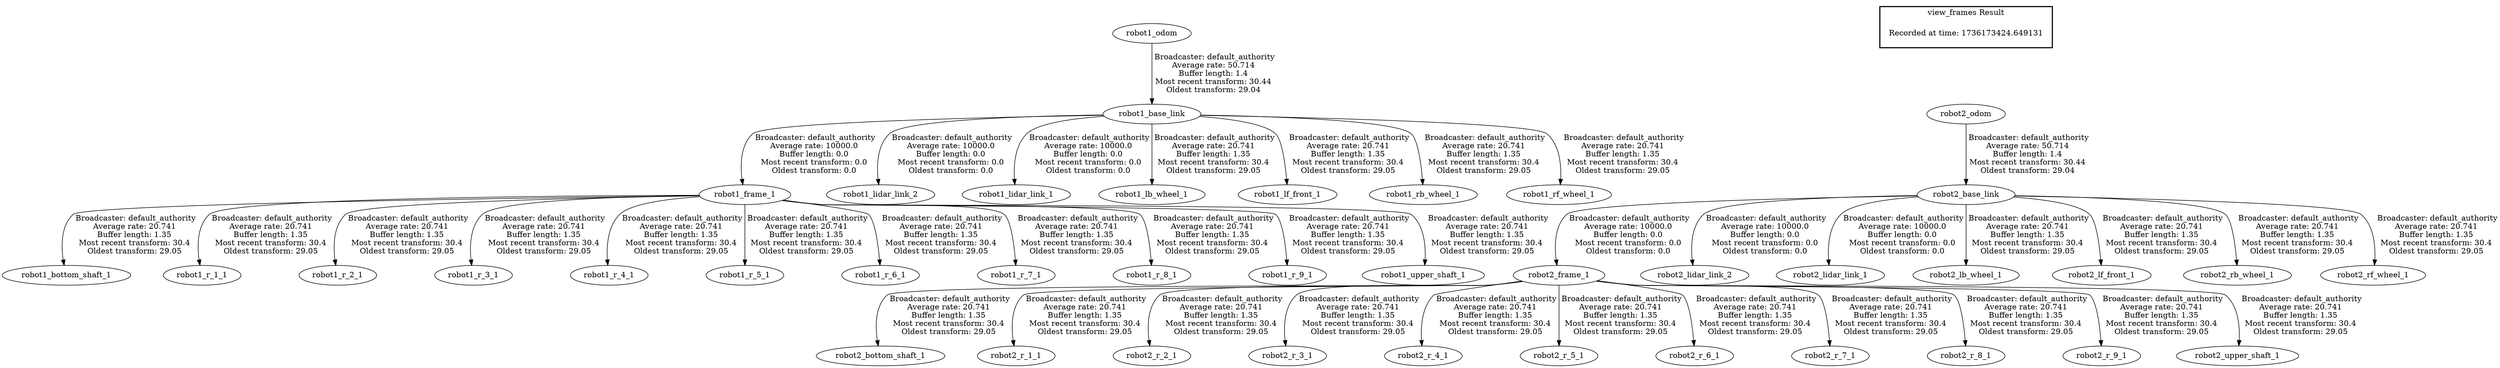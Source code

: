 digraph G {
"robot1_odom" -> "robot1_base_link"[label=" Broadcaster: default_authority\nAverage rate: 50.714\nBuffer length: 1.4\nMost recent transform: 30.44\nOldest transform: 29.04\n"];
"robot2_base_link" -> "robot2_frame_1"[label=" Broadcaster: default_authority\nAverage rate: 10000.0\nBuffer length: 0.0\nMost recent transform: 0.0\nOldest transform: 0.0\n"];
"robot2_odom" -> "robot2_base_link"[label=" Broadcaster: default_authority\nAverage rate: 50.714\nBuffer length: 1.4\nMost recent transform: 30.44\nOldest transform: 29.04\n"];
"robot2_base_link" -> "robot2_lidar_link_2"[label=" Broadcaster: default_authority\nAverage rate: 10000.0\nBuffer length: 0.0\nMost recent transform: 0.0\nOldest transform: 0.0\n"];
"robot2_base_link" -> "robot2_lidar_link_1"[label=" Broadcaster: default_authority\nAverage rate: 10000.0\nBuffer length: 0.0\nMost recent transform: 0.0\nOldest transform: 0.0\n"];
"robot1_base_link" -> "robot1_frame_1"[label=" Broadcaster: default_authority\nAverage rate: 10000.0\nBuffer length: 0.0\nMost recent transform: 0.0\nOldest transform: 0.0\n"];
"robot1_base_link" -> "robot1_lidar_link_2"[label=" Broadcaster: default_authority\nAverage rate: 10000.0\nBuffer length: 0.0\nMost recent transform: 0.0\nOldest transform: 0.0\n"];
"robot1_base_link" -> "robot1_lidar_link_1"[label=" Broadcaster: default_authority\nAverage rate: 10000.0\nBuffer length: 0.0\nMost recent transform: 0.0\nOldest transform: 0.0\n"];
"robot2_frame_1" -> "robot2_bottom_shaft_1"[label=" Broadcaster: default_authority\nAverage rate: 20.741\nBuffer length: 1.35\nMost recent transform: 30.4\nOldest transform: 29.05\n"];
"robot2_base_link" -> "robot2_lb_wheel_1"[label=" Broadcaster: default_authority\nAverage rate: 20.741\nBuffer length: 1.35\nMost recent transform: 30.4\nOldest transform: 29.05\n"];
"robot2_base_link" -> "robot2_lf_front_1"[label=" Broadcaster: default_authority\nAverage rate: 20.741\nBuffer length: 1.35\nMost recent transform: 30.4\nOldest transform: 29.05\n"];
"robot2_frame_1" -> "robot2_r_1_1"[label=" Broadcaster: default_authority\nAverage rate: 20.741\nBuffer length: 1.35\nMost recent transform: 30.4\nOldest transform: 29.05\n"];
"robot2_frame_1" -> "robot2_r_2_1"[label=" Broadcaster: default_authority\nAverage rate: 20.741\nBuffer length: 1.35\nMost recent transform: 30.4\nOldest transform: 29.05\n"];
"robot2_frame_1" -> "robot2_r_3_1"[label=" Broadcaster: default_authority\nAverage rate: 20.741\nBuffer length: 1.35\nMost recent transform: 30.4\nOldest transform: 29.05\n"];
"robot2_frame_1" -> "robot2_r_4_1"[label=" Broadcaster: default_authority\nAverage rate: 20.741\nBuffer length: 1.35\nMost recent transform: 30.4\nOldest transform: 29.05\n"];
"robot2_frame_1" -> "robot2_r_5_1"[label=" Broadcaster: default_authority\nAverage rate: 20.741\nBuffer length: 1.35\nMost recent transform: 30.4\nOldest transform: 29.05\n"];
"robot2_frame_1" -> "robot2_r_6_1"[label=" Broadcaster: default_authority\nAverage rate: 20.741\nBuffer length: 1.35\nMost recent transform: 30.4\nOldest transform: 29.05\n"];
"robot2_frame_1" -> "robot2_r_7_1"[label=" Broadcaster: default_authority\nAverage rate: 20.741\nBuffer length: 1.35\nMost recent transform: 30.4\nOldest transform: 29.05\n"];
"robot2_frame_1" -> "robot2_r_8_1"[label=" Broadcaster: default_authority\nAverage rate: 20.741\nBuffer length: 1.35\nMost recent transform: 30.4\nOldest transform: 29.05\n"];
"robot2_frame_1" -> "robot2_r_9_1"[label=" Broadcaster: default_authority\nAverage rate: 20.741\nBuffer length: 1.35\nMost recent transform: 30.4\nOldest transform: 29.05\n"];
"robot2_base_link" -> "robot2_rb_wheel_1"[label=" Broadcaster: default_authority\nAverage rate: 20.741\nBuffer length: 1.35\nMost recent transform: 30.4\nOldest transform: 29.05\n"];
"robot2_base_link" -> "robot2_rf_wheel_1"[label=" Broadcaster: default_authority\nAverage rate: 20.741\nBuffer length: 1.35\nMost recent transform: 30.4\nOldest transform: 29.05\n"];
"robot2_frame_1" -> "robot2_upper_shaft_1"[label=" Broadcaster: default_authority\nAverage rate: 20.741\nBuffer length: 1.35\nMost recent transform: 30.4\nOldest transform: 29.05\n"];
"robot1_frame_1" -> "robot1_bottom_shaft_1"[label=" Broadcaster: default_authority\nAverage rate: 20.741\nBuffer length: 1.35\nMost recent transform: 30.4\nOldest transform: 29.05\n"];
"robot1_base_link" -> "robot1_lb_wheel_1"[label=" Broadcaster: default_authority\nAverage rate: 20.741\nBuffer length: 1.35\nMost recent transform: 30.4\nOldest transform: 29.05\n"];
"robot1_base_link" -> "robot1_lf_front_1"[label=" Broadcaster: default_authority\nAverage rate: 20.741\nBuffer length: 1.35\nMost recent transform: 30.4\nOldest transform: 29.05\n"];
"robot1_frame_1" -> "robot1_r_1_1"[label=" Broadcaster: default_authority\nAverage rate: 20.741\nBuffer length: 1.35\nMost recent transform: 30.4\nOldest transform: 29.05\n"];
"robot1_frame_1" -> "robot1_r_2_1"[label=" Broadcaster: default_authority\nAverage rate: 20.741\nBuffer length: 1.35\nMost recent transform: 30.4\nOldest transform: 29.05\n"];
"robot1_frame_1" -> "robot1_r_3_1"[label=" Broadcaster: default_authority\nAverage rate: 20.741\nBuffer length: 1.35\nMost recent transform: 30.4\nOldest transform: 29.05\n"];
"robot1_frame_1" -> "robot1_r_4_1"[label=" Broadcaster: default_authority\nAverage rate: 20.741\nBuffer length: 1.35\nMost recent transform: 30.4\nOldest transform: 29.05\n"];
"robot1_frame_1" -> "robot1_r_5_1"[label=" Broadcaster: default_authority\nAverage rate: 20.741\nBuffer length: 1.35\nMost recent transform: 30.4\nOldest transform: 29.05\n"];
"robot1_frame_1" -> "robot1_r_6_1"[label=" Broadcaster: default_authority\nAverage rate: 20.741\nBuffer length: 1.35\nMost recent transform: 30.4\nOldest transform: 29.05\n"];
"robot1_frame_1" -> "robot1_r_7_1"[label=" Broadcaster: default_authority\nAverage rate: 20.741\nBuffer length: 1.35\nMost recent transform: 30.4\nOldest transform: 29.05\n"];
"robot1_frame_1" -> "robot1_r_8_1"[label=" Broadcaster: default_authority\nAverage rate: 20.741\nBuffer length: 1.35\nMost recent transform: 30.4\nOldest transform: 29.05\n"];
"robot1_frame_1" -> "robot1_r_9_1"[label=" Broadcaster: default_authority\nAverage rate: 20.741\nBuffer length: 1.35\nMost recent transform: 30.4\nOldest transform: 29.05\n"];
"robot1_base_link" -> "robot1_rb_wheel_1"[label=" Broadcaster: default_authority\nAverage rate: 20.741\nBuffer length: 1.35\nMost recent transform: 30.4\nOldest transform: 29.05\n"];
"robot1_base_link" -> "robot1_rf_wheel_1"[label=" Broadcaster: default_authority\nAverage rate: 20.741\nBuffer length: 1.35\nMost recent transform: 30.4\nOldest transform: 29.05\n"];
"robot1_frame_1" -> "robot1_upper_shaft_1"[label=" Broadcaster: default_authority\nAverage rate: 20.741\nBuffer length: 1.35\nMost recent transform: 30.4\nOldest transform: 29.05\n"];
edge [style=invis];
 subgraph cluster_legend { style=bold; color=black; label ="view_frames Result";
"Recorded at time: 1736173424.649131"[ shape=plaintext ] ;
}->"robot2_odom";
}